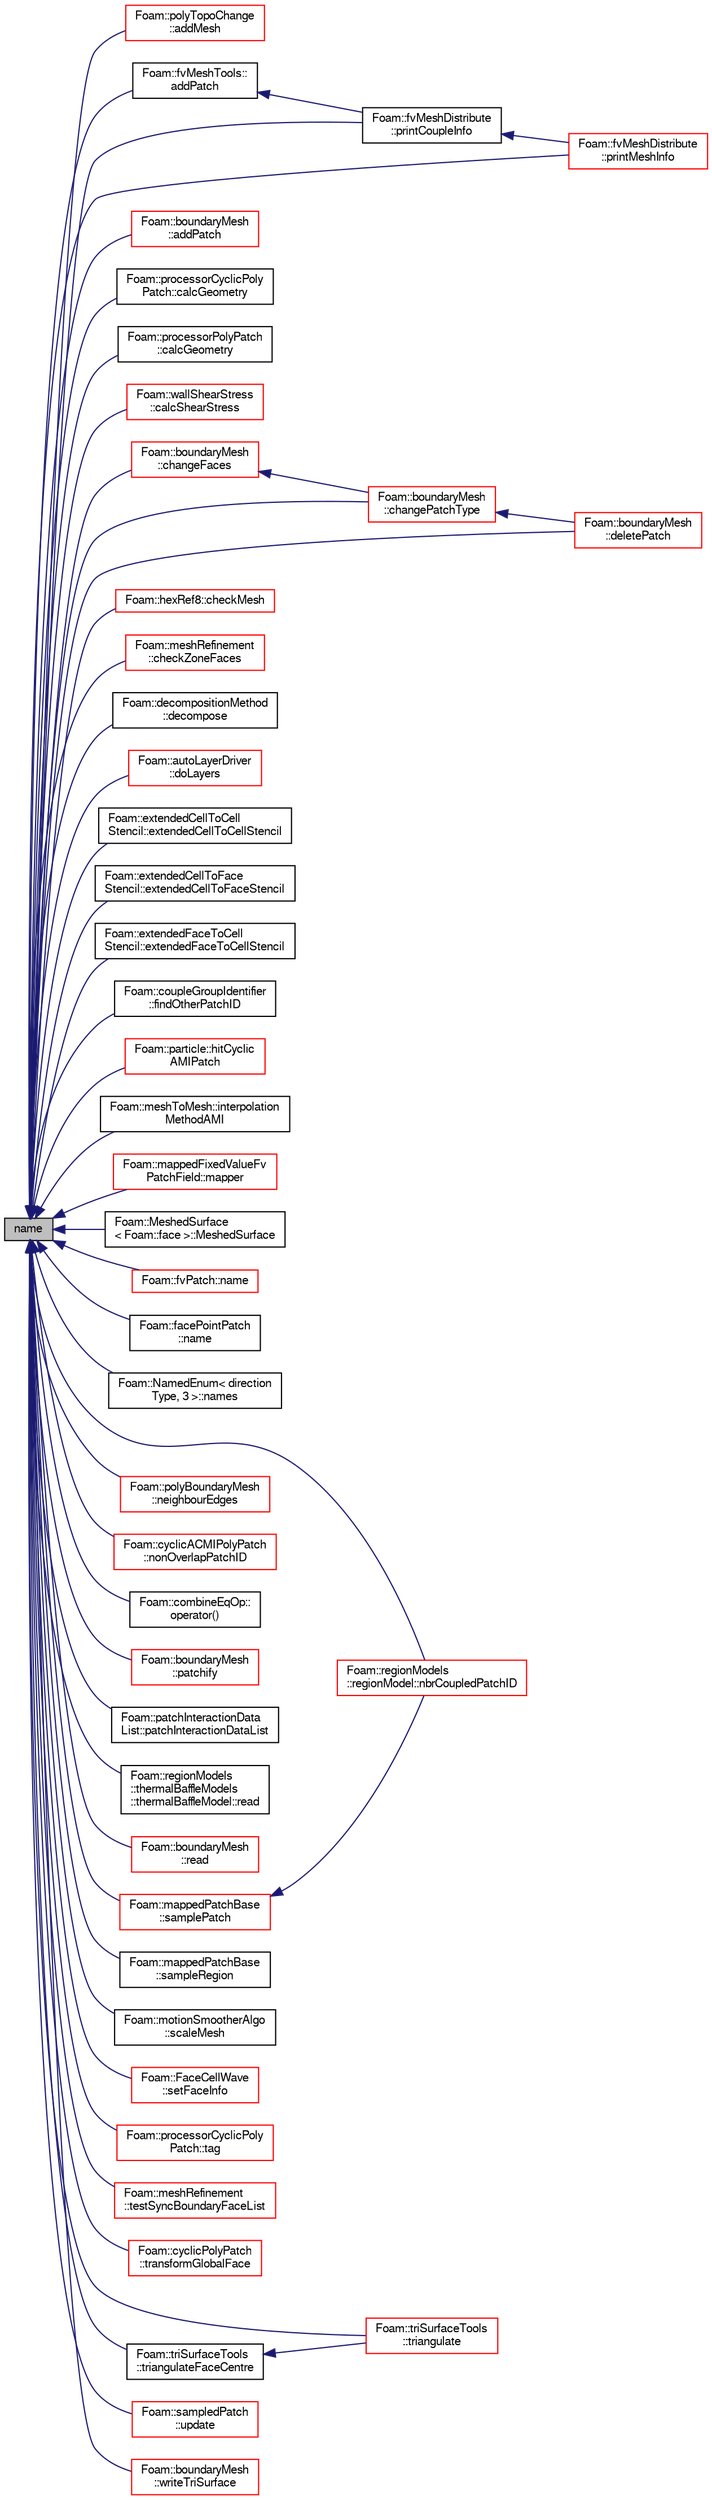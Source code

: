 digraph "name"
{
  bgcolor="transparent";
  edge [fontname="FreeSans",fontsize="10",labelfontname="FreeSans",labelfontsize="10"];
  node [fontname="FreeSans",fontsize="10",shape=record];
  rankdir="LR";
  Node15 [label="name",height=0.2,width=0.4,color="black", fillcolor="grey75", style="filled", fontcolor="black"];
  Node15 -> Node16 [dir="back",color="midnightblue",fontsize="10",style="solid",fontname="FreeSans"];
  Node16 [label="Foam::polyTopoChange\l::addMesh",height=0.2,width=0.4,color="red",URL="$a21678.html#a1f97630a2e6369203b99c1d1d1c3cff3",tooltip="Add all points/faces/cells of mesh. Additional offset for patch. "];
  Node15 -> Node20 [dir="back",color="midnightblue",fontsize="10",style="solid",fontname="FreeSans"];
  Node20 [label="Foam::fvMeshTools::\laddPatch",height=0.2,width=0.4,color="black",URL="$a21458.html#a590f160ae7ad17fa6394045ac077b9bf",tooltip="Add patch. Inserts patch before all processor patches. "];
  Node20 -> Node21 [dir="back",color="midnightblue",fontsize="10",style="solid",fontname="FreeSans"];
  Node21 [label="Foam::fvMeshDistribute\l::printCoupleInfo",height=0.2,width=0.4,color="black",URL="$a21454.html#a0b2e9e5ba94679bbc5d807ecf02687e2",tooltip="Print some info on coupling data. "];
  Node21 -> Node22 [dir="back",color="midnightblue",fontsize="10",style="solid",fontname="FreeSans"];
  Node22 [label="Foam::fvMeshDistribute\l::printMeshInfo",height=0.2,width=0.4,color="red",URL="$a21454.html#a8a0700fdb9e32ce9809a663ad13ab01b",tooltip="Print some info on mesh. "];
  Node15 -> Node33 [dir="back",color="midnightblue",fontsize="10",style="solid",fontname="FreeSans"];
  Node33 [label="Foam::boundaryMesh\l::addPatch",height=0.2,width=0.4,color="red",URL="$a21430.html#a09c4e5c8d34934fb4a87b7e358903ec2",tooltip="Add to back of patch list. "];
  Node15 -> Node35 [dir="back",color="midnightblue",fontsize="10",style="solid",fontname="FreeSans"];
  Node35 [label="Foam::processorCyclicPoly\lPatch::calcGeometry",height=0.2,width=0.4,color="black",URL="$a27458.html#a99ee15e7e7eff38649dece8470111742",tooltip="Calculate the patch geometry with externally. "];
  Node15 -> Node36 [dir="back",color="midnightblue",fontsize="10",style="solid",fontname="FreeSans"];
  Node36 [label="Foam::processorPolyPatch\l::calcGeometry",height=0.2,width=0.4,color="black",URL="$a27454.html#a99ee15e7e7eff38649dece8470111742",tooltip="Calculate the patch geometry with externally. "];
  Node15 -> Node37 [dir="back",color="midnightblue",fontsize="10",style="solid",fontname="FreeSans"];
  Node37 [label="Foam::wallShearStress\l::calcShearStress",height=0.2,width=0.4,color="red",URL="$a28930.html#a8a6d77ce57a081d39fa4e76f5415edec",tooltip="Calculate the shear stress. "];
  Node15 -> Node39 [dir="back",color="midnightblue",fontsize="10",style="solid",fontname="FreeSans"];
  Node39 [label="Foam::boundaryMesh\l::changeFaces",height=0.2,width=0.4,color="red",URL="$a21430.html#aa3edbdb390a2b28fbb17a16562278186",tooltip="Recalculate face ordering and patches. Return old to new. "];
  Node39 -> Node40 [dir="back",color="midnightblue",fontsize="10",style="solid",fontname="FreeSans"];
  Node40 [label="Foam::boundaryMesh\l::changePatchType",height=0.2,width=0.4,color="red",URL="$a21430.html#ae598cc11969a83a0ecf2be3e967948dd",tooltip="Change patch. "];
  Node40 -> Node41 [dir="back",color="midnightblue",fontsize="10",style="solid",fontname="FreeSans"];
  Node41 [label="Foam::boundaryMesh\l::deletePatch",height=0.2,width=0.4,color="red",URL="$a21430.html#a35bae3d1fccc75f1edba03069229ce71",tooltip="Delete from patch list. "];
  Node15 -> Node40 [dir="back",color="midnightblue",fontsize="10",style="solid",fontname="FreeSans"];
  Node15 -> Node42 [dir="back",color="midnightblue",fontsize="10",style="solid",fontname="FreeSans"];
  Node42 [label="Foam::hexRef8::checkMesh",height=0.2,width=0.4,color="red",URL="$a21654.html#a432ff341842268fa21b8363e6b2c45b9",tooltip="Debug: Check coupled mesh for correctness. "];
  Node15 -> Node29 [dir="back",color="midnightblue",fontsize="10",style="solid",fontname="FreeSans"];
  Node29 [label="Foam::meshRefinement\l::checkZoneFaces",height=0.2,width=0.4,color="red",URL="$a24662.html#a69edd794f65d8ec7521564ae653ccbac",tooltip="Debug helper: check faceZones are not on processor patches. "];
  Node15 -> Node53 [dir="back",color="midnightblue",fontsize="10",style="solid",fontname="FreeSans"];
  Node53 [label="Foam::decompositionMethod\l::decompose",height=0.2,width=0.4,color="black",URL="$a28594.html#a9e5348f6d62778dc2721d9646d92c3d2"];
  Node15 -> Node41 [dir="back",color="midnightblue",fontsize="10",style="solid",fontname="FreeSans"];
  Node15 -> Node54 [dir="back",color="midnightblue",fontsize="10",style="solid",fontname="FreeSans"];
  Node54 [label="Foam::autoLayerDriver\l::doLayers",height=0.2,width=0.4,color="red",URL="$a24610.html#a128bb8ca3845486b1c6d481160e3adb5",tooltip="Add layers according to the dictionary settings. "];
  Node15 -> Node58 [dir="back",color="midnightblue",fontsize="10",style="solid",fontname="FreeSans"];
  Node58 [label="Foam::extendedCellToCell\lStencil::extendedCellToCellStencil",height=0.2,width=0.4,color="black",URL="$a22630.html#a8d6ebc776c41265c4fd45e05f0023e79",tooltip="Construct from mesh. "];
  Node15 -> Node59 [dir="back",color="midnightblue",fontsize="10",style="solid",fontname="FreeSans"];
  Node59 [label="Foam::extendedCellToFace\lStencil::extendedCellToFaceStencil",height=0.2,width=0.4,color="black",URL="$a22670.html#a431751fde0ad8697c8669dc89a4fd109",tooltip="Construct from mesh. "];
  Node15 -> Node60 [dir="back",color="midnightblue",fontsize="10",style="solid",fontname="FreeSans"];
  Node60 [label="Foam::extendedFaceToCell\lStencil::extendedFaceToCellStencil",height=0.2,width=0.4,color="black",URL="$a22746.html#a90f7fb44e65d3534ce8bf1e65141a3e0",tooltip="Construct from mesh. "];
  Node15 -> Node61 [dir="back",color="midnightblue",fontsize="10",style="solid",fontname="FreeSans"];
  Node61 [label="Foam::coupleGroupIdentifier\l::findOtherPatchID",height=0.2,width=0.4,color="black",URL="$a27118.html#ad9923dc54c3f477bbb3e5dee3b09ea3b",tooltip="Find other patch and region. Returns index of patch and sets. "];
  Node15 -> Node62 [dir="back",color="midnightblue",fontsize="10",style="solid",fontname="FreeSans"];
  Node62 [label="Foam::particle::hitCyclic\lAMIPatch",height=0.2,width=0.4,color="red",URL="$a23586.html#abaea6c8eb54b7d822b150b9aef01f181",tooltip="Overridable function to handle the particle hitting a cyclicAMIPatch. "];
  Node15 -> Node69 [dir="back",color="midnightblue",fontsize="10",style="solid",fontname="FreeSans"];
  Node69 [label="Foam::meshToMesh::interpolation\lMethodAMI",height=0.2,width=0.4,color="black",URL="$a29254.html#aef7049b730f1c37232e66c147569b92b",tooltip="Conversion between mesh and patch interpolation methods. "];
  Node15 -> Node70 [dir="back",color="midnightblue",fontsize="10",style="solid",fontname="FreeSans"];
  Node70 [label="Foam::mappedFixedValueFv\lPatchField::mapper",height=0.2,width=0.4,color="red",URL="$a22174.html#a4d87930b582b10c1a1057dc3c7d15403"];
  Node15 -> Node72 [dir="back",color="midnightblue",fontsize="10",style="solid",fontname="FreeSans"];
  Node72 [label="Foam::MeshedSurface\l\< Foam::face \>::MeshedSurface",height=0.2,width=0.4,color="black",URL="$a29566.html#a3ee4d9ba6f03479eb3698c0e391b40e9",tooltip="Construct from a boundary mesh with local points/faces. "];
  Node15 -> Node73 [dir="back",color="midnightblue",fontsize="10",style="solid",fontname="FreeSans"];
  Node73 [label="Foam::fvPatch::name",height=0.2,width=0.4,color="red",URL="$a22870.html#acc80e00a8ac919288fb55bd14cc88bf6",tooltip="Return name. "];
  Node15 -> Node151 [dir="back",color="midnightblue",fontsize="10",style="solid",fontname="FreeSans"];
  Node151 [label="Foam::facePointPatch\l::name",height=0.2,width=0.4,color="black",URL="$a27322.html#a754ce9966caae1ee331378bf4a87269b",tooltip="Return name. "];
  Node15 -> Node152 [dir="back",color="midnightblue",fontsize="10",style="solid",fontname="FreeSans"];
  Node152 [label="Foam::NamedEnum\< direction\lType, 3 \>::names",height=0.2,width=0.4,color="black",URL="$a25998.html#a7350da3a0edd92cd11e6c479c9967dc8"];
  Node15 -> Node153 [dir="back",color="midnightblue",fontsize="10",style="solid",fontname="FreeSans"];
  Node153 [label="Foam::regionModels\l::regionModel::nbrCoupledPatchID",height=0.2,width=0.4,color="red",URL="$a28998.html#a815489a8e5ceebec990123eab576d2ef",tooltip="Return the coupled patch ID paired with coupled patch. "];
  Node15 -> Node156 [dir="back",color="midnightblue",fontsize="10",style="solid",fontname="FreeSans"];
  Node156 [label="Foam::polyBoundaryMesh\l::neighbourEdges",height=0.2,width=0.4,color="red",URL="$a27402.html#a430d61af7deb5b3579553b92d7a3034c",tooltip="Per patch the edges on the neighbouring patch. Is for every external. "];
  Node15 -> Node232 [dir="back",color="midnightblue",fontsize="10",style="solid",fontname="FreeSans"];
  Node232 [label="Foam::cyclicACMIPolyPatch\l::nonOverlapPatchID",height=0.2,width=0.4,color="red",URL="$a24926.html#aa42c2db2f445de497071628742798792",tooltip="Non-overlapping patch ID. "];
  Node15 -> Node243 [dir="back",color="midnightblue",fontsize="10",style="solid",fontname="FreeSans"];
  Node243 [label="Foam::combineEqOp::\loperator()",height=0.2,width=0.4,color="black",URL="$a24854.html#a6740aea5286c86b081babfc0c001556c"];
  Node15 -> Node244 [dir="back",color="midnightblue",fontsize="10",style="solid",fontname="FreeSans"];
  Node244 [label="Foam::boundaryMesh\l::patchify",height=0.2,width=0.4,color="red",URL="$a21430.html#ae2705f64a0b5d9d61dc1b67afa50a160",tooltip="Take over patches onto polyMesh from nearest face in *this. "];
  Node15 -> Node247 [dir="back",color="midnightblue",fontsize="10",style="solid",fontname="FreeSans"];
  Node247 [label="Foam::patchInteractionData\lList::patchInteractionDataList",height=0.2,width=0.4,color="black",URL="$a24178.html#a6ceb0b9c160f0dffd9ce6257b8521a8f",tooltip="Construct from Istream. "];
  Node15 -> Node21 [dir="back",color="midnightblue",fontsize="10",style="solid",fontname="FreeSans"];
  Node15 -> Node22 [dir="back",color="midnightblue",fontsize="10",style="solid",fontname="FreeSans"];
  Node15 -> Node248 [dir="back",color="midnightblue",fontsize="10",style="solid",fontname="FreeSans"];
  Node248 [label="Foam::regionModels\l::thermalBaffleModels\l::thermalBaffleModel::read",height=0.2,width=0.4,color="black",URL="$a29198.html#afac0600fef97b05534a595ce00b272ed",tooltip="Read control parameters from dictionary. "];
  Node15 -> Node249 [dir="back",color="midnightblue",fontsize="10",style="solid",fontname="FreeSans"];
  Node249 [label="Foam::boundaryMesh\l::read",height=0.2,width=0.4,color="red",URL="$a21430.html#ad75a6a0d6490bd22adad55646a22e51b",tooltip="Read from boundaryMesh of polyMesh. "];
  Node15 -> Node177 [dir="back",color="midnightblue",fontsize="10",style="solid",fontname="FreeSans"];
  Node177 [label="Foam::mappedPatchBase\l::samplePatch",height=0.2,width=0.4,color="red",URL="$a25094.html#abeba9683e79bef1963ffd8abdd6aa59f",tooltip="Patch (only if NEARESTPATCHFACE) "];
  Node177 -> Node153 [dir="back",color="midnightblue",fontsize="10",style="solid",fontname="FreeSans"];
  Node15 -> Node180 [dir="back",color="midnightblue",fontsize="10",style="solid",fontname="FreeSans"];
  Node180 [label="Foam::mappedPatchBase\l::sampleRegion",height=0.2,width=0.4,color="black",URL="$a25094.html#addbdc95b98f4098c7a88c13c90619f2f",tooltip="Region to sample. "];
  Node15 -> Node250 [dir="back",color="midnightblue",fontsize="10",style="solid",fontname="FreeSans"];
  Node250 [label="Foam::motionSmootherAlgo\l::scaleMesh",height=0.2,width=0.4,color="black",URL="$a21550.html#a32bff44040e6dbc2f185cba89bcacd6d",tooltip="Move mesh with externally provided mesh constraints. "];
  Node15 -> Node251 [dir="back",color="midnightblue",fontsize="10",style="solid",fontname="FreeSans"];
  Node251 [label="Foam::FaceCellWave\l::setFaceInfo",height=0.2,width=0.4,color="red",URL="$a24814.html#a4dfc64d9c6a80650006ac5ab728f95b0",tooltip="Set initial changed faces. "];
  Node15 -> Node279 [dir="back",color="midnightblue",fontsize="10",style="solid",fontname="FreeSans"];
  Node279 [label="Foam::processorCyclicPoly\lPatch::tag",height=0.2,width=0.4,color="red",URL="$a27458.html#a99a5c46d528d603fa3114da2eb23cfe1",tooltip="Return message tag to use for communication. "];
  Node15 -> Node303 [dir="back",color="midnightblue",fontsize="10",style="solid",fontname="FreeSans"];
  Node303 [label="Foam::meshRefinement\l::testSyncBoundaryFaceList",height=0.2,width=0.4,color="red",URL="$a24662.html#aac9cdd9b8d663743f8e9f6030a5a42cd",tooltip="Compare two lists over all boundary faces. "];
  Node15 -> Node319 [dir="back",color="midnightblue",fontsize="10",style="solid",fontname="FreeSans"];
  Node319 [label="Foam::cyclicPolyPatch\l::transformGlobalFace",height=0.2,width=0.4,color="red",URL="$a27434.html#aa5af908ce117c3633484f843f2e1cca3"];
  Node15 -> Node205 [dir="back",color="midnightblue",fontsize="10",style="solid",fontname="FreeSans"];
  Node205 [label="Foam::triSurfaceTools\l::triangulate",height=0.2,width=0.4,color="red",URL="$a25538.html#abc610083203403b6a9406e6d0206150e",tooltip="Simple triangulation of (selected patches of) boundaryMesh. Needs. "];
  Node15 -> Node213 [dir="back",color="midnightblue",fontsize="10",style="solid",fontname="FreeSans"];
  Node213 [label="Foam::triSurfaceTools\l::triangulateFaceCentre",height=0.2,width=0.4,color="black",URL="$a25538.html#abf2be73c84828e0d5db6921bf8b57353",tooltip="Face-centre triangulation of (selected patches of) boundaryMesh. "];
  Node213 -> Node205 [dir="back",color="midnightblue",fontsize="10",style="solid",fontname="FreeSans"];
  Node15 -> Node320 [dir="back",color="midnightblue",fontsize="10",style="solid",fontname="FreeSans"];
  Node320 [label="Foam::sampledPatch\l::update",height=0.2,width=0.4,color="red",URL="$a29366.html#aa2aac016e2bf7b5bd2b271786c2791aa",tooltip="Update the surface as required. "];
  Node15 -> Node246 [dir="back",color="midnightblue",fontsize="10",style="solid",fontname="FreeSans"];
  Node246 [label="Foam::boundaryMesh\l::writeTriSurface",height=0.2,width=0.4,color="red",URL="$a21430.html#a0c63d9c1e5332d6903632f01589a53e5",tooltip="Write to file. "];
}
